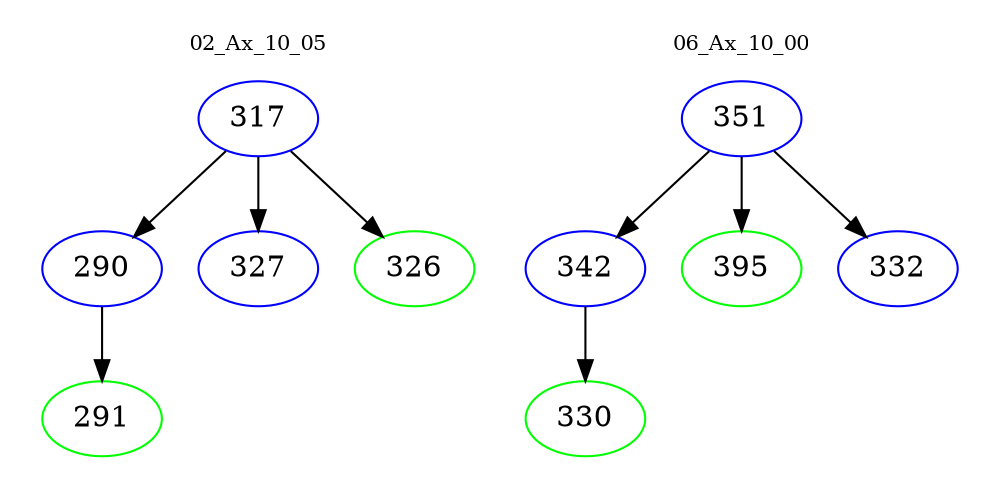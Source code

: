 digraph{
subgraph cluster_0 {
color = white
label = "02_Ax_10_05";
fontsize=10;
T0_317 [label="317", color="blue"]
T0_317 -> T0_290 [color="black"]
T0_290 [label="290", color="blue"]
T0_290 -> T0_291 [color="black"]
T0_291 [label="291", color="green"]
T0_317 -> T0_327 [color="black"]
T0_327 [label="327", color="blue"]
T0_317 -> T0_326 [color="black"]
T0_326 [label="326", color="green"]
}
subgraph cluster_1 {
color = white
label = "06_Ax_10_00";
fontsize=10;
T1_351 [label="351", color="blue"]
T1_351 -> T1_342 [color="black"]
T1_342 [label="342", color="blue"]
T1_342 -> T1_330 [color="black"]
T1_330 [label="330", color="green"]
T1_351 -> T1_395 [color="black"]
T1_395 [label="395", color="green"]
T1_351 -> T1_332 [color="black"]
T1_332 [label="332", color="blue"]
}
}
